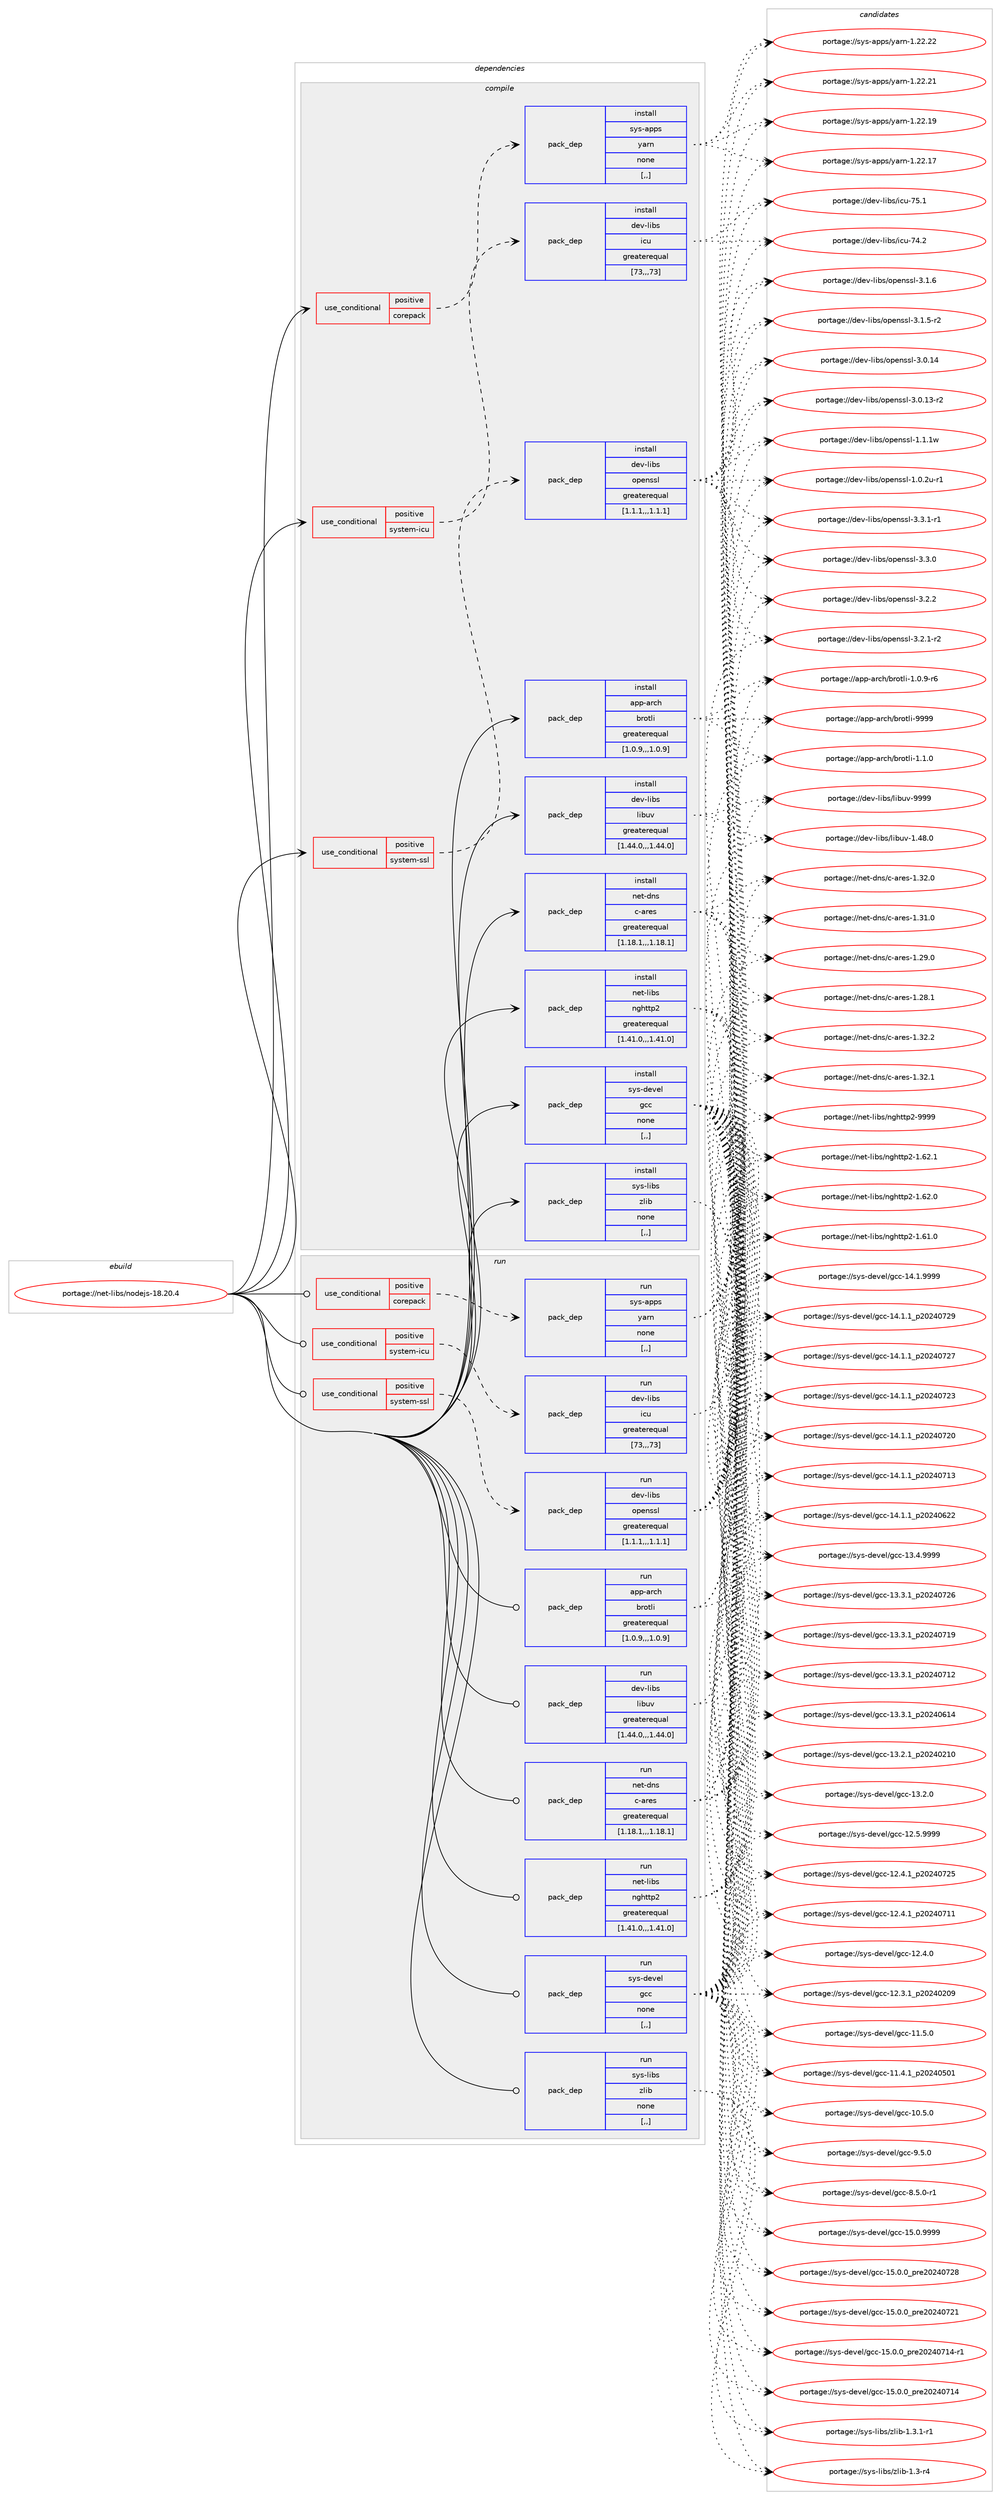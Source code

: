 digraph prolog {

# *************
# Graph options
# *************

newrank=true;
concentrate=true;
compound=true;
graph [rankdir=LR,fontname=Helvetica,fontsize=10,ranksep=1.5];#, ranksep=2.5, nodesep=0.2];
edge  [arrowhead=vee];
node  [fontname=Helvetica,fontsize=10];

# **********
# The ebuild
# **********

subgraph cluster_leftcol {
color=gray;
label=<<i>ebuild</i>>;
id [label="portage://net-libs/nodejs-18.20.4", color=red, width=4, href="../net-libs/nodejs-18.20.4.svg"];
}

# ****************
# The dependencies
# ****************

subgraph cluster_midcol {
color=gray;
label=<<i>dependencies</i>>;
subgraph cluster_compile {
fillcolor="#eeeeee";
style=filled;
label=<<i>compile</i>>;
subgraph cond94259 {
dependency361101 [label=<<TABLE BORDER="0" CELLBORDER="1" CELLSPACING="0" CELLPADDING="4"><TR><TD ROWSPAN="3" CELLPADDING="10">use_conditional</TD></TR><TR><TD>positive</TD></TR><TR><TD>corepack</TD></TR></TABLE>>, shape=none, color=red];
subgraph pack264184 {
dependency361102 [label=<<TABLE BORDER="0" CELLBORDER="1" CELLSPACING="0" CELLPADDING="4" WIDTH="220"><TR><TD ROWSPAN="6" CELLPADDING="30">pack_dep</TD></TR><TR><TD WIDTH="110">install</TD></TR><TR><TD>sys-apps</TD></TR><TR><TD>yarn</TD></TR><TR><TD>none</TD></TR><TR><TD>[,,]</TD></TR></TABLE>>, shape=none, color=blue];
}
dependency361101:e -> dependency361102:w [weight=20,style="dashed",arrowhead="vee"];
}
id:e -> dependency361101:w [weight=20,style="solid",arrowhead="vee"];
subgraph cond94260 {
dependency361103 [label=<<TABLE BORDER="0" CELLBORDER="1" CELLSPACING="0" CELLPADDING="4"><TR><TD ROWSPAN="3" CELLPADDING="10">use_conditional</TD></TR><TR><TD>positive</TD></TR><TR><TD>system-icu</TD></TR></TABLE>>, shape=none, color=red];
subgraph pack264185 {
dependency361104 [label=<<TABLE BORDER="0" CELLBORDER="1" CELLSPACING="0" CELLPADDING="4" WIDTH="220"><TR><TD ROWSPAN="6" CELLPADDING="30">pack_dep</TD></TR><TR><TD WIDTH="110">install</TD></TR><TR><TD>dev-libs</TD></TR><TR><TD>icu</TD></TR><TR><TD>greaterequal</TD></TR><TR><TD>[73,,,73]</TD></TR></TABLE>>, shape=none, color=blue];
}
dependency361103:e -> dependency361104:w [weight=20,style="dashed",arrowhead="vee"];
}
id:e -> dependency361103:w [weight=20,style="solid",arrowhead="vee"];
subgraph cond94261 {
dependency361105 [label=<<TABLE BORDER="0" CELLBORDER="1" CELLSPACING="0" CELLPADDING="4"><TR><TD ROWSPAN="3" CELLPADDING="10">use_conditional</TD></TR><TR><TD>positive</TD></TR><TR><TD>system-ssl</TD></TR></TABLE>>, shape=none, color=red];
subgraph pack264186 {
dependency361106 [label=<<TABLE BORDER="0" CELLBORDER="1" CELLSPACING="0" CELLPADDING="4" WIDTH="220"><TR><TD ROWSPAN="6" CELLPADDING="30">pack_dep</TD></TR><TR><TD WIDTH="110">install</TD></TR><TR><TD>dev-libs</TD></TR><TR><TD>openssl</TD></TR><TR><TD>greaterequal</TD></TR><TR><TD>[1.1.1,,,1.1.1]</TD></TR></TABLE>>, shape=none, color=blue];
}
dependency361105:e -> dependency361106:w [weight=20,style="dashed",arrowhead="vee"];
}
id:e -> dependency361105:w [weight=20,style="solid",arrowhead="vee"];
subgraph pack264187 {
dependency361107 [label=<<TABLE BORDER="0" CELLBORDER="1" CELLSPACING="0" CELLPADDING="4" WIDTH="220"><TR><TD ROWSPAN="6" CELLPADDING="30">pack_dep</TD></TR><TR><TD WIDTH="110">install</TD></TR><TR><TD>app-arch</TD></TR><TR><TD>brotli</TD></TR><TR><TD>greaterequal</TD></TR><TR><TD>[1.0.9,,,1.0.9]</TD></TR></TABLE>>, shape=none, color=blue];
}
id:e -> dependency361107:w [weight=20,style="solid",arrowhead="vee"];
subgraph pack264188 {
dependency361108 [label=<<TABLE BORDER="0" CELLBORDER="1" CELLSPACING="0" CELLPADDING="4" WIDTH="220"><TR><TD ROWSPAN="6" CELLPADDING="30">pack_dep</TD></TR><TR><TD WIDTH="110">install</TD></TR><TR><TD>dev-libs</TD></TR><TR><TD>libuv</TD></TR><TR><TD>greaterequal</TD></TR><TR><TD>[1.44.0,,,1.44.0]</TD></TR></TABLE>>, shape=none, color=blue];
}
id:e -> dependency361108:w [weight=20,style="solid",arrowhead="vee"];
subgraph pack264189 {
dependency361109 [label=<<TABLE BORDER="0" CELLBORDER="1" CELLSPACING="0" CELLPADDING="4" WIDTH="220"><TR><TD ROWSPAN="6" CELLPADDING="30">pack_dep</TD></TR><TR><TD WIDTH="110">install</TD></TR><TR><TD>net-dns</TD></TR><TR><TD>c-ares</TD></TR><TR><TD>greaterequal</TD></TR><TR><TD>[1.18.1,,,1.18.1]</TD></TR></TABLE>>, shape=none, color=blue];
}
id:e -> dependency361109:w [weight=20,style="solid",arrowhead="vee"];
subgraph pack264190 {
dependency361110 [label=<<TABLE BORDER="0" CELLBORDER="1" CELLSPACING="0" CELLPADDING="4" WIDTH="220"><TR><TD ROWSPAN="6" CELLPADDING="30">pack_dep</TD></TR><TR><TD WIDTH="110">install</TD></TR><TR><TD>net-libs</TD></TR><TR><TD>nghttp2</TD></TR><TR><TD>greaterequal</TD></TR><TR><TD>[1.41.0,,,1.41.0]</TD></TR></TABLE>>, shape=none, color=blue];
}
id:e -> dependency361110:w [weight=20,style="solid",arrowhead="vee"];
subgraph pack264191 {
dependency361111 [label=<<TABLE BORDER="0" CELLBORDER="1" CELLSPACING="0" CELLPADDING="4" WIDTH="220"><TR><TD ROWSPAN="6" CELLPADDING="30">pack_dep</TD></TR><TR><TD WIDTH="110">install</TD></TR><TR><TD>sys-devel</TD></TR><TR><TD>gcc</TD></TR><TR><TD>none</TD></TR><TR><TD>[,,]</TD></TR></TABLE>>, shape=none, color=blue];
}
id:e -> dependency361111:w [weight=20,style="solid",arrowhead="vee"];
subgraph pack264192 {
dependency361112 [label=<<TABLE BORDER="0" CELLBORDER="1" CELLSPACING="0" CELLPADDING="4" WIDTH="220"><TR><TD ROWSPAN="6" CELLPADDING="30">pack_dep</TD></TR><TR><TD WIDTH="110">install</TD></TR><TR><TD>sys-libs</TD></TR><TR><TD>zlib</TD></TR><TR><TD>none</TD></TR><TR><TD>[,,]</TD></TR></TABLE>>, shape=none, color=blue];
}
id:e -> dependency361112:w [weight=20,style="solid",arrowhead="vee"];
}
subgraph cluster_compileandrun {
fillcolor="#eeeeee";
style=filled;
label=<<i>compile and run</i>>;
}
subgraph cluster_run {
fillcolor="#eeeeee";
style=filled;
label=<<i>run</i>>;
subgraph cond94262 {
dependency361113 [label=<<TABLE BORDER="0" CELLBORDER="1" CELLSPACING="0" CELLPADDING="4"><TR><TD ROWSPAN="3" CELLPADDING="10">use_conditional</TD></TR><TR><TD>positive</TD></TR><TR><TD>corepack</TD></TR></TABLE>>, shape=none, color=red];
subgraph pack264193 {
dependency361114 [label=<<TABLE BORDER="0" CELLBORDER="1" CELLSPACING="0" CELLPADDING="4" WIDTH="220"><TR><TD ROWSPAN="6" CELLPADDING="30">pack_dep</TD></TR><TR><TD WIDTH="110">run</TD></TR><TR><TD>sys-apps</TD></TR><TR><TD>yarn</TD></TR><TR><TD>none</TD></TR><TR><TD>[,,]</TD></TR></TABLE>>, shape=none, color=blue];
}
dependency361113:e -> dependency361114:w [weight=20,style="dashed",arrowhead="vee"];
}
id:e -> dependency361113:w [weight=20,style="solid",arrowhead="odot"];
subgraph cond94263 {
dependency361115 [label=<<TABLE BORDER="0" CELLBORDER="1" CELLSPACING="0" CELLPADDING="4"><TR><TD ROWSPAN="3" CELLPADDING="10">use_conditional</TD></TR><TR><TD>positive</TD></TR><TR><TD>system-icu</TD></TR></TABLE>>, shape=none, color=red];
subgraph pack264194 {
dependency361116 [label=<<TABLE BORDER="0" CELLBORDER="1" CELLSPACING="0" CELLPADDING="4" WIDTH="220"><TR><TD ROWSPAN="6" CELLPADDING="30">pack_dep</TD></TR><TR><TD WIDTH="110">run</TD></TR><TR><TD>dev-libs</TD></TR><TR><TD>icu</TD></TR><TR><TD>greaterequal</TD></TR><TR><TD>[73,,,73]</TD></TR></TABLE>>, shape=none, color=blue];
}
dependency361115:e -> dependency361116:w [weight=20,style="dashed",arrowhead="vee"];
}
id:e -> dependency361115:w [weight=20,style="solid",arrowhead="odot"];
subgraph cond94264 {
dependency361117 [label=<<TABLE BORDER="0" CELLBORDER="1" CELLSPACING="0" CELLPADDING="4"><TR><TD ROWSPAN="3" CELLPADDING="10">use_conditional</TD></TR><TR><TD>positive</TD></TR><TR><TD>system-ssl</TD></TR></TABLE>>, shape=none, color=red];
subgraph pack264195 {
dependency361118 [label=<<TABLE BORDER="0" CELLBORDER="1" CELLSPACING="0" CELLPADDING="4" WIDTH="220"><TR><TD ROWSPAN="6" CELLPADDING="30">pack_dep</TD></TR><TR><TD WIDTH="110">run</TD></TR><TR><TD>dev-libs</TD></TR><TR><TD>openssl</TD></TR><TR><TD>greaterequal</TD></TR><TR><TD>[1.1.1,,,1.1.1]</TD></TR></TABLE>>, shape=none, color=blue];
}
dependency361117:e -> dependency361118:w [weight=20,style="dashed",arrowhead="vee"];
}
id:e -> dependency361117:w [weight=20,style="solid",arrowhead="odot"];
subgraph pack264196 {
dependency361119 [label=<<TABLE BORDER="0" CELLBORDER="1" CELLSPACING="0" CELLPADDING="4" WIDTH="220"><TR><TD ROWSPAN="6" CELLPADDING="30">pack_dep</TD></TR><TR><TD WIDTH="110">run</TD></TR><TR><TD>app-arch</TD></TR><TR><TD>brotli</TD></TR><TR><TD>greaterequal</TD></TR><TR><TD>[1.0.9,,,1.0.9]</TD></TR></TABLE>>, shape=none, color=blue];
}
id:e -> dependency361119:w [weight=20,style="solid",arrowhead="odot"];
subgraph pack264197 {
dependency361120 [label=<<TABLE BORDER="0" CELLBORDER="1" CELLSPACING="0" CELLPADDING="4" WIDTH="220"><TR><TD ROWSPAN="6" CELLPADDING="30">pack_dep</TD></TR><TR><TD WIDTH="110">run</TD></TR><TR><TD>dev-libs</TD></TR><TR><TD>libuv</TD></TR><TR><TD>greaterequal</TD></TR><TR><TD>[1.44.0,,,1.44.0]</TD></TR></TABLE>>, shape=none, color=blue];
}
id:e -> dependency361120:w [weight=20,style="solid",arrowhead="odot"];
subgraph pack264198 {
dependency361121 [label=<<TABLE BORDER="0" CELLBORDER="1" CELLSPACING="0" CELLPADDING="4" WIDTH="220"><TR><TD ROWSPAN="6" CELLPADDING="30">pack_dep</TD></TR><TR><TD WIDTH="110">run</TD></TR><TR><TD>net-dns</TD></TR><TR><TD>c-ares</TD></TR><TR><TD>greaterequal</TD></TR><TR><TD>[1.18.1,,,1.18.1]</TD></TR></TABLE>>, shape=none, color=blue];
}
id:e -> dependency361121:w [weight=20,style="solid",arrowhead="odot"];
subgraph pack264199 {
dependency361122 [label=<<TABLE BORDER="0" CELLBORDER="1" CELLSPACING="0" CELLPADDING="4" WIDTH="220"><TR><TD ROWSPAN="6" CELLPADDING="30">pack_dep</TD></TR><TR><TD WIDTH="110">run</TD></TR><TR><TD>net-libs</TD></TR><TR><TD>nghttp2</TD></TR><TR><TD>greaterequal</TD></TR><TR><TD>[1.41.0,,,1.41.0]</TD></TR></TABLE>>, shape=none, color=blue];
}
id:e -> dependency361122:w [weight=20,style="solid",arrowhead="odot"];
subgraph pack264200 {
dependency361123 [label=<<TABLE BORDER="0" CELLBORDER="1" CELLSPACING="0" CELLPADDING="4" WIDTH="220"><TR><TD ROWSPAN="6" CELLPADDING="30">pack_dep</TD></TR><TR><TD WIDTH="110">run</TD></TR><TR><TD>sys-devel</TD></TR><TR><TD>gcc</TD></TR><TR><TD>none</TD></TR><TR><TD>[,,]</TD></TR></TABLE>>, shape=none, color=blue];
}
id:e -> dependency361123:w [weight=20,style="solid",arrowhead="odot"];
subgraph pack264201 {
dependency361124 [label=<<TABLE BORDER="0" CELLBORDER="1" CELLSPACING="0" CELLPADDING="4" WIDTH="220"><TR><TD ROWSPAN="6" CELLPADDING="30">pack_dep</TD></TR><TR><TD WIDTH="110">run</TD></TR><TR><TD>sys-libs</TD></TR><TR><TD>zlib</TD></TR><TR><TD>none</TD></TR><TR><TD>[,,]</TD></TR></TABLE>>, shape=none, color=blue];
}
id:e -> dependency361124:w [weight=20,style="solid",arrowhead="odot"];
}
}

# **************
# The candidates
# **************

subgraph cluster_choices {
rank=same;
color=gray;
label=<<i>candidates</i>>;

subgraph choice264184 {
color=black;
nodesep=1;
choice115121115459711211211547121971141104549465050465050 [label="portage://sys-apps/yarn-1.22.22", color=red, width=4,href="../sys-apps/yarn-1.22.22.svg"];
choice115121115459711211211547121971141104549465050465049 [label="portage://sys-apps/yarn-1.22.21", color=red, width=4,href="../sys-apps/yarn-1.22.21.svg"];
choice115121115459711211211547121971141104549465050464957 [label="portage://sys-apps/yarn-1.22.19", color=red, width=4,href="../sys-apps/yarn-1.22.19.svg"];
choice115121115459711211211547121971141104549465050464955 [label="portage://sys-apps/yarn-1.22.17", color=red, width=4,href="../sys-apps/yarn-1.22.17.svg"];
dependency361102:e -> choice115121115459711211211547121971141104549465050465050:w [style=dotted,weight="100"];
dependency361102:e -> choice115121115459711211211547121971141104549465050465049:w [style=dotted,weight="100"];
dependency361102:e -> choice115121115459711211211547121971141104549465050464957:w [style=dotted,weight="100"];
dependency361102:e -> choice115121115459711211211547121971141104549465050464955:w [style=dotted,weight="100"];
}
subgraph choice264185 {
color=black;
nodesep=1;
choice100101118451081059811547105991174555534649 [label="portage://dev-libs/icu-75.1", color=red, width=4,href="../dev-libs/icu-75.1.svg"];
choice100101118451081059811547105991174555524650 [label="portage://dev-libs/icu-74.2", color=red, width=4,href="../dev-libs/icu-74.2.svg"];
dependency361104:e -> choice100101118451081059811547105991174555534649:w [style=dotted,weight="100"];
dependency361104:e -> choice100101118451081059811547105991174555524650:w [style=dotted,weight="100"];
}
subgraph choice264186 {
color=black;
nodesep=1;
choice1001011184510810598115471111121011101151151084551465146494511449 [label="portage://dev-libs/openssl-3.3.1-r1", color=red, width=4,href="../dev-libs/openssl-3.3.1-r1.svg"];
choice100101118451081059811547111112101110115115108455146514648 [label="portage://dev-libs/openssl-3.3.0", color=red, width=4,href="../dev-libs/openssl-3.3.0.svg"];
choice100101118451081059811547111112101110115115108455146504650 [label="portage://dev-libs/openssl-3.2.2", color=red, width=4,href="../dev-libs/openssl-3.2.2.svg"];
choice1001011184510810598115471111121011101151151084551465046494511450 [label="portage://dev-libs/openssl-3.2.1-r2", color=red, width=4,href="../dev-libs/openssl-3.2.1-r2.svg"];
choice100101118451081059811547111112101110115115108455146494654 [label="portage://dev-libs/openssl-3.1.6", color=red, width=4,href="../dev-libs/openssl-3.1.6.svg"];
choice1001011184510810598115471111121011101151151084551464946534511450 [label="portage://dev-libs/openssl-3.1.5-r2", color=red, width=4,href="../dev-libs/openssl-3.1.5-r2.svg"];
choice10010111845108105981154711111210111011511510845514648464952 [label="portage://dev-libs/openssl-3.0.14", color=red, width=4,href="../dev-libs/openssl-3.0.14.svg"];
choice100101118451081059811547111112101110115115108455146484649514511450 [label="portage://dev-libs/openssl-3.0.13-r2", color=red, width=4,href="../dev-libs/openssl-3.0.13-r2.svg"];
choice100101118451081059811547111112101110115115108454946494649119 [label="portage://dev-libs/openssl-1.1.1w", color=red, width=4,href="../dev-libs/openssl-1.1.1w.svg"];
choice1001011184510810598115471111121011101151151084549464846501174511449 [label="portage://dev-libs/openssl-1.0.2u-r1", color=red, width=4,href="../dev-libs/openssl-1.0.2u-r1.svg"];
dependency361106:e -> choice1001011184510810598115471111121011101151151084551465146494511449:w [style=dotted,weight="100"];
dependency361106:e -> choice100101118451081059811547111112101110115115108455146514648:w [style=dotted,weight="100"];
dependency361106:e -> choice100101118451081059811547111112101110115115108455146504650:w [style=dotted,weight="100"];
dependency361106:e -> choice1001011184510810598115471111121011101151151084551465046494511450:w [style=dotted,weight="100"];
dependency361106:e -> choice100101118451081059811547111112101110115115108455146494654:w [style=dotted,weight="100"];
dependency361106:e -> choice1001011184510810598115471111121011101151151084551464946534511450:w [style=dotted,weight="100"];
dependency361106:e -> choice10010111845108105981154711111210111011511510845514648464952:w [style=dotted,weight="100"];
dependency361106:e -> choice100101118451081059811547111112101110115115108455146484649514511450:w [style=dotted,weight="100"];
dependency361106:e -> choice100101118451081059811547111112101110115115108454946494649119:w [style=dotted,weight="100"];
dependency361106:e -> choice1001011184510810598115471111121011101151151084549464846501174511449:w [style=dotted,weight="100"];
}
subgraph choice264187 {
color=black;
nodesep=1;
choice9711211245971149910447981141111161081054557575757 [label="portage://app-arch/brotli-9999", color=red, width=4,href="../app-arch/brotli-9999.svg"];
choice971121124597114991044798114111116108105454946494648 [label="portage://app-arch/brotli-1.1.0", color=red, width=4,href="../app-arch/brotli-1.1.0.svg"];
choice9711211245971149910447981141111161081054549464846574511454 [label="portage://app-arch/brotli-1.0.9-r6", color=red, width=4,href="../app-arch/brotli-1.0.9-r6.svg"];
dependency361107:e -> choice9711211245971149910447981141111161081054557575757:w [style=dotted,weight="100"];
dependency361107:e -> choice971121124597114991044798114111116108105454946494648:w [style=dotted,weight="100"];
dependency361107:e -> choice9711211245971149910447981141111161081054549464846574511454:w [style=dotted,weight="100"];
}
subgraph choice264188 {
color=black;
nodesep=1;
choice100101118451081059811547108105981171184557575757 [label="portage://dev-libs/libuv-9999", color=red, width=4,href="../dev-libs/libuv-9999.svg"];
choice1001011184510810598115471081059811711845494652564648 [label="portage://dev-libs/libuv-1.48.0", color=red, width=4,href="../dev-libs/libuv-1.48.0.svg"];
dependency361108:e -> choice100101118451081059811547108105981171184557575757:w [style=dotted,weight="100"];
dependency361108:e -> choice1001011184510810598115471081059811711845494652564648:w [style=dotted,weight="100"];
}
subgraph choice264189 {
color=black;
nodesep=1;
choice110101116451001101154799459711410111545494651504650 [label="portage://net-dns/c-ares-1.32.2", color=red, width=4,href="../net-dns/c-ares-1.32.2.svg"];
choice110101116451001101154799459711410111545494651504649 [label="portage://net-dns/c-ares-1.32.1", color=red, width=4,href="../net-dns/c-ares-1.32.1.svg"];
choice110101116451001101154799459711410111545494651504648 [label="portage://net-dns/c-ares-1.32.0", color=red, width=4,href="../net-dns/c-ares-1.32.0.svg"];
choice110101116451001101154799459711410111545494651494648 [label="portage://net-dns/c-ares-1.31.0", color=red, width=4,href="../net-dns/c-ares-1.31.0.svg"];
choice110101116451001101154799459711410111545494650574648 [label="portage://net-dns/c-ares-1.29.0", color=red, width=4,href="../net-dns/c-ares-1.29.0.svg"];
choice110101116451001101154799459711410111545494650564649 [label="portage://net-dns/c-ares-1.28.1", color=red, width=4,href="../net-dns/c-ares-1.28.1.svg"];
dependency361109:e -> choice110101116451001101154799459711410111545494651504650:w [style=dotted,weight="100"];
dependency361109:e -> choice110101116451001101154799459711410111545494651504649:w [style=dotted,weight="100"];
dependency361109:e -> choice110101116451001101154799459711410111545494651504648:w [style=dotted,weight="100"];
dependency361109:e -> choice110101116451001101154799459711410111545494651494648:w [style=dotted,weight="100"];
dependency361109:e -> choice110101116451001101154799459711410111545494650574648:w [style=dotted,weight="100"];
dependency361109:e -> choice110101116451001101154799459711410111545494650564649:w [style=dotted,weight="100"];
}
subgraph choice264190 {
color=black;
nodesep=1;
choice110101116451081059811547110103104116116112504557575757 [label="portage://net-libs/nghttp2-9999", color=red, width=4,href="../net-libs/nghttp2-9999.svg"];
choice1101011164510810598115471101031041161161125045494654504649 [label="portage://net-libs/nghttp2-1.62.1", color=red, width=4,href="../net-libs/nghttp2-1.62.1.svg"];
choice1101011164510810598115471101031041161161125045494654504648 [label="portage://net-libs/nghttp2-1.62.0", color=red, width=4,href="../net-libs/nghttp2-1.62.0.svg"];
choice1101011164510810598115471101031041161161125045494654494648 [label="portage://net-libs/nghttp2-1.61.0", color=red, width=4,href="../net-libs/nghttp2-1.61.0.svg"];
dependency361110:e -> choice110101116451081059811547110103104116116112504557575757:w [style=dotted,weight="100"];
dependency361110:e -> choice1101011164510810598115471101031041161161125045494654504649:w [style=dotted,weight="100"];
dependency361110:e -> choice1101011164510810598115471101031041161161125045494654504648:w [style=dotted,weight="100"];
dependency361110:e -> choice1101011164510810598115471101031041161161125045494654494648:w [style=dotted,weight="100"];
}
subgraph choice264191 {
color=black;
nodesep=1;
choice1151211154510010111810110847103999945495346484657575757 [label="portage://sys-devel/gcc-15.0.9999", color=red, width=4,href="../sys-devel/gcc-15.0.9999.svg"];
choice1151211154510010111810110847103999945495346484648951121141015048505248555056 [label="portage://sys-devel/gcc-15.0.0_pre20240728", color=red, width=4,href="../sys-devel/gcc-15.0.0_pre20240728.svg"];
choice1151211154510010111810110847103999945495346484648951121141015048505248555049 [label="portage://sys-devel/gcc-15.0.0_pre20240721", color=red, width=4,href="../sys-devel/gcc-15.0.0_pre20240721.svg"];
choice11512111545100101118101108471039999454953464846489511211410150485052485549524511449 [label="portage://sys-devel/gcc-15.0.0_pre20240714-r1", color=red, width=4,href="../sys-devel/gcc-15.0.0_pre20240714-r1.svg"];
choice1151211154510010111810110847103999945495346484648951121141015048505248554952 [label="portage://sys-devel/gcc-15.0.0_pre20240714", color=red, width=4,href="../sys-devel/gcc-15.0.0_pre20240714.svg"];
choice1151211154510010111810110847103999945495246494657575757 [label="portage://sys-devel/gcc-14.1.9999", color=red, width=4,href="../sys-devel/gcc-14.1.9999.svg"];
choice1151211154510010111810110847103999945495246494649951125048505248555057 [label="portage://sys-devel/gcc-14.1.1_p20240729", color=red, width=4,href="../sys-devel/gcc-14.1.1_p20240729.svg"];
choice1151211154510010111810110847103999945495246494649951125048505248555055 [label="portage://sys-devel/gcc-14.1.1_p20240727", color=red, width=4,href="../sys-devel/gcc-14.1.1_p20240727.svg"];
choice1151211154510010111810110847103999945495246494649951125048505248555051 [label="portage://sys-devel/gcc-14.1.1_p20240723", color=red, width=4,href="../sys-devel/gcc-14.1.1_p20240723.svg"];
choice1151211154510010111810110847103999945495246494649951125048505248555048 [label="portage://sys-devel/gcc-14.1.1_p20240720", color=red, width=4,href="../sys-devel/gcc-14.1.1_p20240720.svg"];
choice1151211154510010111810110847103999945495246494649951125048505248554951 [label="portage://sys-devel/gcc-14.1.1_p20240713", color=red, width=4,href="../sys-devel/gcc-14.1.1_p20240713.svg"];
choice1151211154510010111810110847103999945495246494649951125048505248545050 [label="portage://sys-devel/gcc-14.1.1_p20240622", color=red, width=4,href="../sys-devel/gcc-14.1.1_p20240622.svg"];
choice1151211154510010111810110847103999945495146524657575757 [label="portage://sys-devel/gcc-13.4.9999", color=red, width=4,href="../sys-devel/gcc-13.4.9999.svg"];
choice1151211154510010111810110847103999945495146514649951125048505248555054 [label="portage://sys-devel/gcc-13.3.1_p20240726", color=red, width=4,href="../sys-devel/gcc-13.3.1_p20240726.svg"];
choice1151211154510010111810110847103999945495146514649951125048505248554957 [label="portage://sys-devel/gcc-13.3.1_p20240719", color=red, width=4,href="../sys-devel/gcc-13.3.1_p20240719.svg"];
choice1151211154510010111810110847103999945495146514649951125048505248554950 [label="portage://sys-devel/gcc-13.3.1_p20240712", color=red, width=4,href="../sys-devel/gcc-13.3.1_p20240712.svg"];
choice1151211154510010111810110847103999945495146514649951125048505248544952 [label="portage://sys-devel/gcc-13.3.1_p20240614", color=red, width=4,href="../sys-devel/gcc-13.3.1_p20240614.svg"];
choice1151211154510010111810110847103999945495146504649951125048505248504948 [label="portage://sys-devel/gcc-13.2.1_p20240210", color=red, width=4,href="../sys-devel/gcc-13.2.1_p20240210.svg"];
choice1151211154510010111810110847103999945495146504648 [label="portage://sys-devel/gcc-13.2.0", color=red, width=4,href="../sys-devel/gcc-13.2.0.svg"];
choice1151211154510010111810110847103999945495046534657575757 [label="portage://sys-devel/gcc-12.5.9999", color=red, width=4,href="../sys-devel/gcc-12.5.9999.svg"];
choice1151211154510010111810110847103999945495046524649951125048505248555053 [label="portage://sys-devel/gcc-12.4.1_p20240725", color=red, width=4,href="../sys-devel/gcc-12.4.1_p20240725.svg"];
choice1151211154510010111810110847103999945495046524649951125048505248554949 [label="portage://sys-devel/gcc-12.4.1_p20240711", color=red, width=4,href="../sys-devel/gcc-12.4.1_p20240711.svg"];
choice1151211154510010111810110847103999945495046524648 [label="portage://sys-devel/gcc-12.4.0", color=red, width=4,href="../sys-devel/gcc-12.4.0.svg"];
choice1151211154510010111810110847103999945495046514649951125048505248504857 [label="portage://sys-devel/gcc-12.3.1_p20240209", color=red, width=4,href="../sys-devel/gcc-12.3.1_p20240209.svg"];
choice1151211154510010111810110847103999945494946534648 [label="portage://sys-devel/gcc-11.5.0", color=red, width=4,href="../sys-devel/gcc-11.5.0.svg"];
choice1151211154510010111810110847103999945494946524649951125048505248534849 [label="portage://sys-devel/gcc-11.4.1_p20240501", color=red, width=4,href="../sys-devel/gcc-11.4.1_p20240501.svg"];
choice1151211154510010111810110847103999945494846534648 [label="portage://sys-devel/gcc-10.5.0", color=red, width=4,href="../sys-devel/gcc-10.5.0.svg"];
choice11512111545100101118101108471039999455746534648 [label="portage://sys-devel/gcc-9.5.0", color=red, width=4,href="../sys-devel/gcc-9.5.0.svg"];
choice115121115451001011181011084710399994556465346484511449 [label="portage://sys-devel/gcc-8.5.0-r1", color=red, width=4,href="../sys-devel/gcc-8.5.0-r1.svg"];
dependency361111:e -> choice1151211154510010111810110847103999945495346484657575757:w [style=dotted,weight="100"];
dependency361111:e -> choice1151211154510010111810110847103999945495346484648951121141015048505248555056:w [style=dotted,weight="100"];
dependency361111:e -> choice1151211154510010111810110847103999945495346484648951121141015048505248555049:w [style=dotted,weight="100"];
dependency361111:e -> choice11512111545100101118101108471039999454953464846489511211410150485052485549524511449:w [style=dotted,weight="100"];
dependency361111:e -> choice1151211154510010111810110847103999945495346484648951121141015048505248554952:w [style=dotted,weight="100"];
dependency361111:e -> choice1151211154510010111810110847103999945495246494657575757:w [style=dotted,weight="100"];
dependency361111:e -> choice1151211154510010111810110847103999945495246494649951125048505248555057:w [style=dotted,weight="100"];
dependency361111:e -> choice1151211154510010111810110847103999945495246494649951125048505248555055:w [style=dotted,weight="100"];
dependency361111:e -> choice1151211154510010111810110847103999945495246494649951125048505248555051:w [style=dotted,weight="100"];
dependency361111:e -> choice1151211154510010111810110847103999945495246494649951125048505248555048:w [style=dotted,weight="100"];
dependency361111:e -> choice1151211154510010111810110847103999945495246494649951125048505248554951:w [style=dotted,weight="100"];
dependency361111:e -> choice1151211154510010111810110847103999945495246494649951125048505248545050:w [style=dotted,weight="100"];
dependency361111:e -> choice1151211154510010111810110847103999945495146524657575757:w [style=dotted,weight="100"];
dependency361111:e -> choice1151211154510010111810110847103999945495146514649951125048505248555054:w [style=dotted,weight="100"];
dependency361111:e -> choice1151211154510010111810110847103999945495146514649951125048505248554957:w [style=dotted,weight="100"];
dependency361111:e -> choice1151211154510010111810110847103999945495146514649951125048505248554950:w [style=dotted,weight="100"];
dependency361111:e -> choice1151211154510010111810110847103999945495146514649951125048505248544952:w [style=dotted,weight="100"];
dependency361111:e -> choice1151211154510010111810110847103999945495146504649951125048505248504948:w [style=dotted,weight="100"];
dependency361111:e -> choice1151211154510010111810110847103999945495146504648:w [style=dotted,weight="100"];
dependency361111:e -> choice1151211154510010111810110847103999945495046534657575757:w [style=dotted,weight="100"];
dependency361111:e -> choice1151211154510010111810110847103999945495046524649951125048505248555053:w [style=dotted,weight="100"];
dependency361111:e -> choice1151211154510010111810110847103999945495046524649951125048505248554949:w [style=dotted,weight="100"];
dependency361111:e -> choice1151211154510010111810110847103999945495046524648:w [style=dotted,weight="100"];
dependency361111:e -> choice1151211154510010111810110847103999945495046514649951125048505248504857:w [style=dotted,weight="100"];
dependency361111:e -> choice1151211154510010111810110847103999945494946534648:w [style=dotted,weight="100"];
dependency361111:e -> choice1151211154510010111810110847103999945494946524649951125048505248534849:w [style=dotted,weight="100"];
dependency361111:e -> choice1151211154510010111810110847103999945494846534648:w [style=dotted,weight="100"];
dependency361111:e -> choice11512111545100101118101108471039999455746534648:w [style=dotted,weight="100"];
dependency361111:e -> choice115121115451001011181011084710399994556465346484511449:w [style=dotted,weight="100"];
}
subgraph choice264192 {
color=black;
nodesep=1;
choice115121115451081059811547122108105984549465146494511449 [label="portage://sys-libs/zlib-1.3.1-r1", color=red, width=4,href="../sys-libs/zlib-1.3.1-r1.svg"];
choice11512111545108105981154712210810598454946514511452 [label="portage://sys-libs/zlib-1.3-r4", color=red, width=4,href="../sys-libs/zlib-1.3-r4.svg"];
dependency361112:e -> choice115121115451081059811547122108105984549465146494511449:w [style=dotted,weight="100"];
dependency361112:e -> choice11512111545108105981154712210810598454946514511452:w [style=dotted,weight="100"];
}
subgraph choice264193 {
color=black;
nodesep=1;
choice115121115459711211211547121971141104549465050465050 [label="portage://sys-apps/yarn-1.22.22", color=red, width=4,href="../sys-apps/yarn-1.22.22.svg"];
choice115121115459711211211547121971141104549465050465049 [label="portage://sys-apps/yarn-1.22.21", color=red, width=4,href="../sys-apps/yarn-1.22.21.svg"];
choice115121115459711211211547121971141104549465050464957 [label="portage://sys-apps/yarn-1.22.19", color=red, width=4,href="../sys-apps/yarn-1.22.19.svg"];
choice115121115459711211211547121971141104549465050464955 [label="portage://sys-apps/yarn-1.22.17", color=red, width=4,href="../sys-apps/yarn-1.22.17.svg"];
dependency361114:e -> choice115121115459711211211547121971141104549465050465050:w [style=dotted,weight="100"];
dependency361114:e -> choice115121115459711211211547121971141104549465050465049:w [style=dotted,weight="100"];
dependency361114:e -> choice115121115459711211211547121971141104549465050464957:w [style=dotted,weight="100"];
dependency361114:e -> choice115121115459711211211547121971141104549465050464955:w [style=dotted,weight="100"];
}
subgraph choice264194 {
color=black;
nodesep=1;
choice100101118451081059811547105991174555534649 [label="portage://dev-libs/icu-75.1", color=red, width=4,href="../dev-libs/icu-75.1.svg"];
choice100101118451081059811547105991174555524650 [label="portage://dev-libs/icu-74.2", color=red, width=4,href="../dev-libs/icu-74.2.svg"];
dependency361116:e -> choice100101118451081059811547105991174555534649:w [style=dotted,weight="100"];
dependency361116:e -> choice100101118451081059811547105991174555524650:w [style=dotted,weight="100"];
}
subgraph choice264195 {
color=black;
nodesep=1;
choice1001011184510810598115471111121011101151151084551465146494511449 [label="portage://dev-libs/openssl-3.3.1-r1", color=red, width=4,href="../dev-libs/openssl-3.3.1-r1.svg"];
choice100101118451081059811547111112101110115115108455146514648 [label="portage://dev-libs/openssl-3.3.0", color=red, width=4,href="../dev-libs/openssl-3.3.0.svg"];
choice100101118451081059811547111112101110115115108455146504650 [label="portage://dev-libs/openssl-3.2.2", color=red, width=4,href="../dev-libs/openssl-3.2.2.svg"];
choice1001011184510810598115471111121011101151151084551465046494511450 [label="portage://dev-libs/openssl-3.2.1-r2", color=red, width=4,href="../dev-libs/openssl-3.2.1-r2.svg"];
choice100101118451081059811547111112101110115115108455146494654 [label="portage://dev-libs/openssl-3.1.6", color=red, width=4,href="../dev-libs/openssl-3.1.6.svg"];
choice1001011184510810598115471111121011101151151084551464946534511450 [label="portage://dev-libs/openssl-3.1.5-r2", color=red, width=4,href="../dev-libs/openssl-3.1.5-r2.svg"];
choice10010111845108105981154711111210111011511510845514648464952 [label="portage://dev-libs/openssl-3.0.14", color=red, width=4,href="../dev-libs/openssl-3.0.14.svg"];
choice100101118451081059811547111112101110115115108455146484649514511450 [label="portage://dev-libs/openssl-3.0.13-r2", color=red, width=4,href="../dev-libs/openssl-3.0.13-r2.svg"];
choice100101118451081059811547111112101110115115108454946494649119 [label="portage://dev-libs/openssl-1.1.1w", color=red, width=4,href="../dev-libs/openssl-1.1.1w.svg"];
choice1001011184510810598115471111121011101151151084549464846501174511449 [label="portage://dev-libs/openssl-1.0.2u-r1", color=red, width=4,href="../dev-libs/openssl-1.0.2u-r1.svg"];
dependency361118:e -> choice1001011184510810598115471111121011101151151084551465146494511449:w [style=dotted,weight="100"];
dependency361118:e -> choice100101118451081059811547111112101110115115108455146514648:w [style=dotted,weight="100"];
dependency361118:e -> choice100101118451081059811547111112101110115115108455146504650:w [style=dotted,weight="100"];
dependency361118:e -> choice1001011184510810598115471111121011101151151084551465046494511450:w [style=dotted,weight="100"];
dependency361118:e -> choice100101118451081059811547111112101110115115108455146494654:w [style=dotted,weight="100"];
dependency361118:e -> choice1001011184510810598115471111121011101151151084551464946534511450:w [style=dotted,weight="100"];
dependency361118:e -> choice10010111845108105981154711111210111011511510845514648464952:w [style=dotted,weight="100"];
dependency361118:e -> choice100101118451081059811547111112101110115115108455146484649514511450:w [style=dotted,weight="100"];
dependency361118:e -> choice100101118451081059811547111112101110115115108454946494649119:w [style=dotted,weight="100"];
dependency361118:e -> choice1001011184510810598115471111121011101151151084549464846501174511449:w [style=dotted,weight="100"];
}
subgraph choice264196 {
color=black;
nodesep=1;
choice9711211245971149910447981141111161081054557575757 [label="portage://app-arch/brotli-9999", color=red, width=4,href="../app-arch/brotli-9999.svg"];
choice971121124597114991044798114111116108105454946494648 [label="portage://app-arch/brotli-1.1.0", color=red, width=4,href="../app-arch/brotli-1.1.0.svg"];
choice9711211245971149910447981141111161081054549464846574511454 [label="portage://app-arch/brotli-1.0.9-r6", color=red, width=4,href="../app-arch/brotli-1.0.9-r6.svg"];
dependency361119:e -> choice9711211245971149910447981141111161081054557575757:w [style=dotted,weight="100"];
dependency361119:e -> choice971121124597114991044798114111116108105454946494648:w [style=dotted,weight="100"];
dependency361119:e -> choice9711211245971149910447981141111161081054549464846574511454:w [style=dotted,weight="100"];
}
subgraph choice264197 {
color=black;
nodesep=1;
choice100101118451081059811547108105981171184557575757 [label="portage://dev-libs/libuv-9999", color=red, width=4,href="../dev-libs/libuv-9999.svg"];
choice1001011184510810598115471081059811711845494652564648 [label="portage://dev-libs/libuv-1.48.0", color=red, width=4,href="../dev-libs/libuv-1.48.0.svg"];
dependency361120:e -> choice100101118451081059811547108105981171184557575757:w [style=dotted,weight="100"];
dependency361120:e -> choice1001011184510810598115471081059811711845494652564648:w [style=dotted,weight="100"];
}
subgraph choice264198 {
color=black;
nodesep=1;
choice110101116451001101154799459711410111545494651504650 [label="portage://net-dns/c-ares-1.32.2", color=red, width=4,href="../net-dns/c-ares-1.32.2.svg"];
choice110101116451001101154799459711410111545494651504649 [label="portage://net-dns/c-ares-1.32.1", color=red, width=4,href="../net-dns/c-ares-1.32.1.svg"];
choice110101116451001101154799459711410111545494651504648 [label="portage://net-dns/c-ares-1.32.0", color=red, width=4,href="../net-dns/c-ares-1.32.0.svg"];
choice110101116451001101154799459711410111545494651494648 [label="portage://net-dns/c-ares-1.31.0", color=red, width=4,href="../net-dns/c-ares-1.31.0.svg"];
choice110101116451001101154799459711410111545494650574648 [label="portage://net-dns/c-ares-1.29.0", color=red, width=4,href="../net-dns/c-ares-1.29.0.svg"];
choice110101116451001101154799459711410111545494650564649 [label="portage://net-dns/c-ares-1.28.1", color=red, width=4,href="../net-dns/c-ares-1.28.1.svg"];
dependency361121:e -> choice110101116451001101154799459711410111545494651504650:w [style=dotted,weight="100"];
dependency361121:e -> choice110101116451001101154799459711410111545494651504649:w [style=dotted,weight="100"];
dependency361121:e -> choice110101116451001101154799459711410111545494651504648:w [style=dotted,weight="100"];
dependency361121:e -> choice110101116451001101154799459711410111545494651494648:w [style=dotted,weight="100"];
dependency361121:e -> choice110101116451001101154799459711410111545494650574648:w [style=dotted,weight="100"];
dependency361121:e -> choice110101116451001101154799459711410111545494650564649:w [style=dotted,weight="100"];
}
subgraph choice264199 {
color=black;
nodesep=1;
choice110101116451081059811547110103104116116112504557575757 [label="portage://net-libs/nghttp2-9999", color=red, width=4,href="../net-libs/nghttp2-9999.svg"];
choice1101011164510810598115471101031041161161125045494654504649 [label="portage://net-libs/nghttp2-1.62.1", color=red, width=4,href="../net-libs/nghttp2-1.62.1.svg"];
choice1101011164510810598115471101031041161161125045494654504648 [label="portage://net-libs/nghttp2-1.62.0", color=red, width=4,href="../net-libs/nghttp2-1.62.0.svg"];
choice1101011164510810598115471101031041161161125045494654494648 [label="portage://net-libs/nghttp2-1.61.0", color=red, width=4,href="../net-libs/nghttp2-1.61.0.svg"];
dependency361122:e -> choice110101116451081059811547110103104116116112504557575757:w [style=dotted,weight="100"];
dependency361122:e -> choice1101011164510810598115471101031041161161125045494654504649:w [style=dotted,weight="100"];
dependency361122:e -> choice1101011164510810598115471101031041161161125045494654504648:w [style=dotted,weight="100"];
dependency361122:e -> choice1101011164510810598115471101031041161161125045494654494648:w [style=dotted,weight="100"];
}
subgraph choice264200 {
color=black;
nodesep=1;
choice1151211154510010111810110847103999945495346484657575757 [label="portage://sys-devel/gcc-15.0.9999", color=red, width=4,href="../sys-devel/gcc-15.0.9999.svg"];
choice1151211154510010111810110847103999945495346484648951121141015048505248555056 [label="portage://sys-devel/gcc-15.0.0_pre20240728", color=red, width=4,href="../sys-devel/gcc-15.0.0_pre20240728.svg"];
choice1151211154510010111810110847103999945495346484648951121141015048505248555049 [label="portage://sys-devel/gcc-15.0.0_pre20240721", color=red, width=4,href="../sys-devel/gcc-15.0.0_pre20240721.svg"];
choice11512111545100101118101108471039999454953464846489511211410150485052485549524511449 [label="portage://sys-devel/gcc-15.0.0_pre20240714-r1", color=red, width=4,href="../sys-devel/gcc-15.0.0_pre20240714-r1.svg"];
choice1151211154510010111810110847103999945495346484648951121141015048505248554952 [label="portage://sys-devel/gcc-15.0.0_pre20240714", color=red, width=4,href="../sys-devel/gcc-15.0.0_pre20240714.svg"];
choice1151211154510010111810110847103999945495246494657575757 [label="portage://sys-devel/gcc-14.1.9999", color=red, width=4,href="../sys-devel/gcc-14.1.9999.svg"];
choice1151211154510010111810110847103999945495246494649951125048505248555057 [label="portage://sys-devel/gcc-14.1.1_p20240729", color=red, width=4,href="../sys-devel/gcc-14.1.1_p20240729.svg"];
choice1151211154510010111810110847103999945495246494649951125048505248555055 [label="portage://sys-devel/gcc-14.1.1_p20240727", color=red, width=4,href="../sys-devel/gcc-14.1.1_p20240727.svg"];
choice1151211154510010111810110847103999945495246494649951125048505248555051 [label="portage://sys-devel/gcc-14.1.1_p20240723", color=red, width=4,href="../sys-devel/gcc-14.1.1_p20240723.svg"];
choice1151211154510010111810110847103999945495246494649951125048505248555048 [label="portage://sys-devel/gcc-14.1.1_p20240720", color=red, width=4,href="../sys-devel/gcc-14.1.1_p20240720.svg"];
choice1151211154510010111810110847103999945495246494649951125048505248554951 [label="portage://sys-devel/gcc-14.1.1_p20240713", color=red, width=4,href="../sys-devel/gcc-14.1.1_p20240713.svg"];
choice1151211154510010111810110847103999945495246494649951125048505248545050 [label="portage://sys-devel/gcc-14.1.1_p20240622", color=red, width=4,href="../sys-devel/gcc-14.1.1_p20240622.svg"];
choice1151211154510010111810110847103999945495146524657575757 [label="portage://sys-devel/gcc-13.4.9999", color=red, width=4,href="../sys-devel/gcc-13.4.9999.svg"];
choice1151211154510010111810110847103999945495146514649951125048505248555054 [label="portage://sys-devel/gcc-13.3.1_p20240726", color=red, width=4,href="../sys-devel/gcc-13.3.1_p20240726.svg"];
choice1151211154510010111810110847103999945495146514649951125048505248554957 [label="portage://sys-devel/gcc-13.3.1_p20240719", color=red, width=4,href="../sys-devel/gcc-13.3.1_p20240719.svg"];
choice1151211154510010111810110847103999945495146514649951125048505248554950 [label="portage://sys-devel/gcc-13.3.1_p20240712", color=red, width=4,href="../sys-devel/gcc-13.3.1_p20240712.svg"];
choice1151211154510010111810110847103999945495146514649951125048505248544952 [label="portage://sys-devel/gcc-13.3.1_p20240614", color=red, width=4,href="../sys-devel/gcc-13.3.1_p20240614.svg"];
choice1151211154510010111810110847103999945495146504649951125048505248504948 [label="portage://sys-devel/gcc-13.2.1_p20240210", color=red, width=4,href="../sys-devel/gcc-13.2.1_p20240210.svg"];
choice1151211154510010111810110847103999945495146504648 [label="portage://sys-devel/gcc-13.2.0", color=red, width=4,href="../sys-devel/gcc-13.2.0.svg"];
choice1151211154510010111810110847103999945495046534657575757 [label="portage://sys-devel/gcc-12.5.9999", color=red, width=4,href="../sys-devel/gcc-12.5.9999.svg"];
choice1151211154510010111810110847103999945495046524649951125048505248555053 [label="portage://sys-devel/gcc-12.4.1_p20240725", color=red, width=4,href="../sys-devel/gcc-12.4.1_p20240725.svg"];
choice1151211154510010111810110847103999945495046524649951125048505248554949 [label="portage://sys-devel/gcc-12.4.1_p20240711", color=red, width=4,href="../sys-devel/gcc-12.4.1_p20240711.svg"];
choice1151211154510010111810110847103999945495046524648 [label="portage://sys-devel/gcc-12.4.0", color=red, width=4,href="../sys-devel/gcc-12.4.0.svg"];
choice1151211154510010111810110847103999945495046514649951125048505248504857 [label="portage://sys-devel/gcc-12.3.1_p20240209", color=red, width=4,href="../sys-devel/gcc-12.3.1_p20240209.svg"];
choice1151211154510010111810110847103999945494946534648 [label="portage://sys-devel/gcc-11.5.0", color=red, width=4,href="../sys-devel/gcc-11.5.0.svg"];
choice1151211154510010111810110847103999945494946524649951125048505248534849 [label="portage://sys-devel/gcc-11.4.1_p20240501", color=red, width=4,href="../sys-devel/gcc-11.4.1_p20240501.svg"];
choice1151211154510010111810110847103999945494846534648 [label="portage://sys-devel/gcc-10.5.0", color=red, width=4,href="../sys-devel/gcc-10.5.0.svg"];
choice11512111545100101118101108471039999455746534648 [label="portage://sys-devel/gcc-9.5.0", color=red, width=4,href="../sys-devel/gcc-9.5.0.svg"];
choice115121115451001011181011084710399994556465346484511449 [label="portage://sys-devel/gcc-8.5.0-r1", color=red, width=4,href="../sys-devel/gcc-8.5.0-r1.svg"];
dependency361123:e -> choice1151211154510010111810110847103999945495346484657575757:w [style=dotted,weight="100"];
dependency361123:e -> choice1151211154510010111810110847103999945495346484648951121141015048505248555056:w [style=dotted,weight="100"];
dependency361123:e -> choice1151211154510010111810110847103999945495346484648951121141015048505248555049:w [style=dotted,weight="100"];
dependency361123:e -> choice11512111545100101118101108471039999454953464846489511211410150485052485549524511449:w [style=dotted,weight="100"];
dependency361123:e -> choice1151211154510010111810110847103999945495346484648951121141015048505248554952:w [style=dotted,weight="100"];
dependency361123:e -> choice1151211154510010111810110847103999945495246494657575757:w [style=dotted,weight="100"];
dependency361123:e -> choice1151211154510010111810110847103999945495246494649951125048505248555057:w [style=dotted,weight="100"];
dependency361123:e -> choice1151211154510010111810110847103999945495246494649951125048505248555055:w [style=dotted,weight="100"];
dependency361123:e -> choice1151211154510010111810110847103999945495246494649951125048505248555051:w [style=dotted,weight="100"];
dependency361123:e -> choice1151211154510010111810110847103999945495246494649951125048505248555048:w [style=dotted,weight="100"];
dependency361123:e -> choice1151211154510010111810110847103999945495246494649951125048505248554951:w [style=dotted,weight="100"];
dependency361123:e -> choice1151211154510010111810110847103999945495246494649951125048505248545050:w [style=dotted,weight="100"];
dependency361123:e -> choice1151211154510010111810110847103999945495146524657575757:w [style=dotted,weight="100"];
dependency361123:e -> choice1151211154510010111810110847103999945495146514649951125048505248555054:w [style=dotted,weight="100"];
dependency361123:e -> choice1151211154510010111810110847103999945495146514649951125048505248554957:w [style=dotted,weight="100"];
dependency361123:e -> choice1151211154510010111810110847103999945495146514649951125048505248554950:w [style=dotted,weight="100"];
dependency361123:e -> choice1151211154510010111810110847103999945495146514649951125048505248544952:w [style=dotted,weight="100"];
dependency361123:e -> choice1151211154510010111810110847103999945495146504649951125048505248504948:w [style=dotted,weight="100"];
dependency361123:e -> choice1151211154510010111810110847103999945495146504648:w [style=dotted,weight="100"];
dependency361123:e -> choice1151211154510010111810110847103999945495046534657575757:w [style=dotted,weight="100"];
dependency361123:e -> choice1151211154510010111810110847103999945495046524649951125048505248555053:w [style=dotted,weight="100"];
dependency361123:e -> choice1151211154510010111810110847103999945495046524649951125048505248554949:w [style=dotted,weight="100"];
dependency361123:e -> choice1151211154510010111810110847103999945495046524648:w [style=dotted,weight="100"];
dependency361123:e -> choice1151211154510010111810110847103999945495046514649951125048505248504857:w [style=dotted,weight="100"];
dependency361123:e -> choice1151211154510010111810110847103999945494946534648:w [style=dotted,weight="100"];
dependency361123:e -> choice1151211154510010111810110847103999945494946524649951125048505248534849:w [style=dotted,weight="100"];
dependency361123:e -> choice1151211154510010111810110847103999945494846534648:w [style=dotted,weight="100"];
dependency361123:e -> choice11512111545100101118101108471039999455746534648:w [style=dotted,weight="100"];
dependency361123:e -> choice115121115451001011181011084710399994556465346484511449:w [style=dotted,weight="100"];
}
subgraph choice264201 {
color=black;
nodesep=1;
choice115121115451081059811547122108105984549465146494511449 [label="portage://sys-libs/zlib-1.3.1-r1", color=red, width=4,href="../sys-libs/zlib-1.3.1-r1.svg"];
choice11512111545108105981154712210810598454946514511452 [label="portage://sys-libs/zlib-1.3-r4", color=red, width=4,href="../sys-libs/zlib-1.3-r4.svg"];
dependency361124:e -> choice115121115451081059811547122108105984549465146494511449:w [style=dotted,weight="100"];
dependency361124:e -> choice11512111545108105981154712210810598454946514511452:w [style=dotted,weight="100"];
}
}

}
